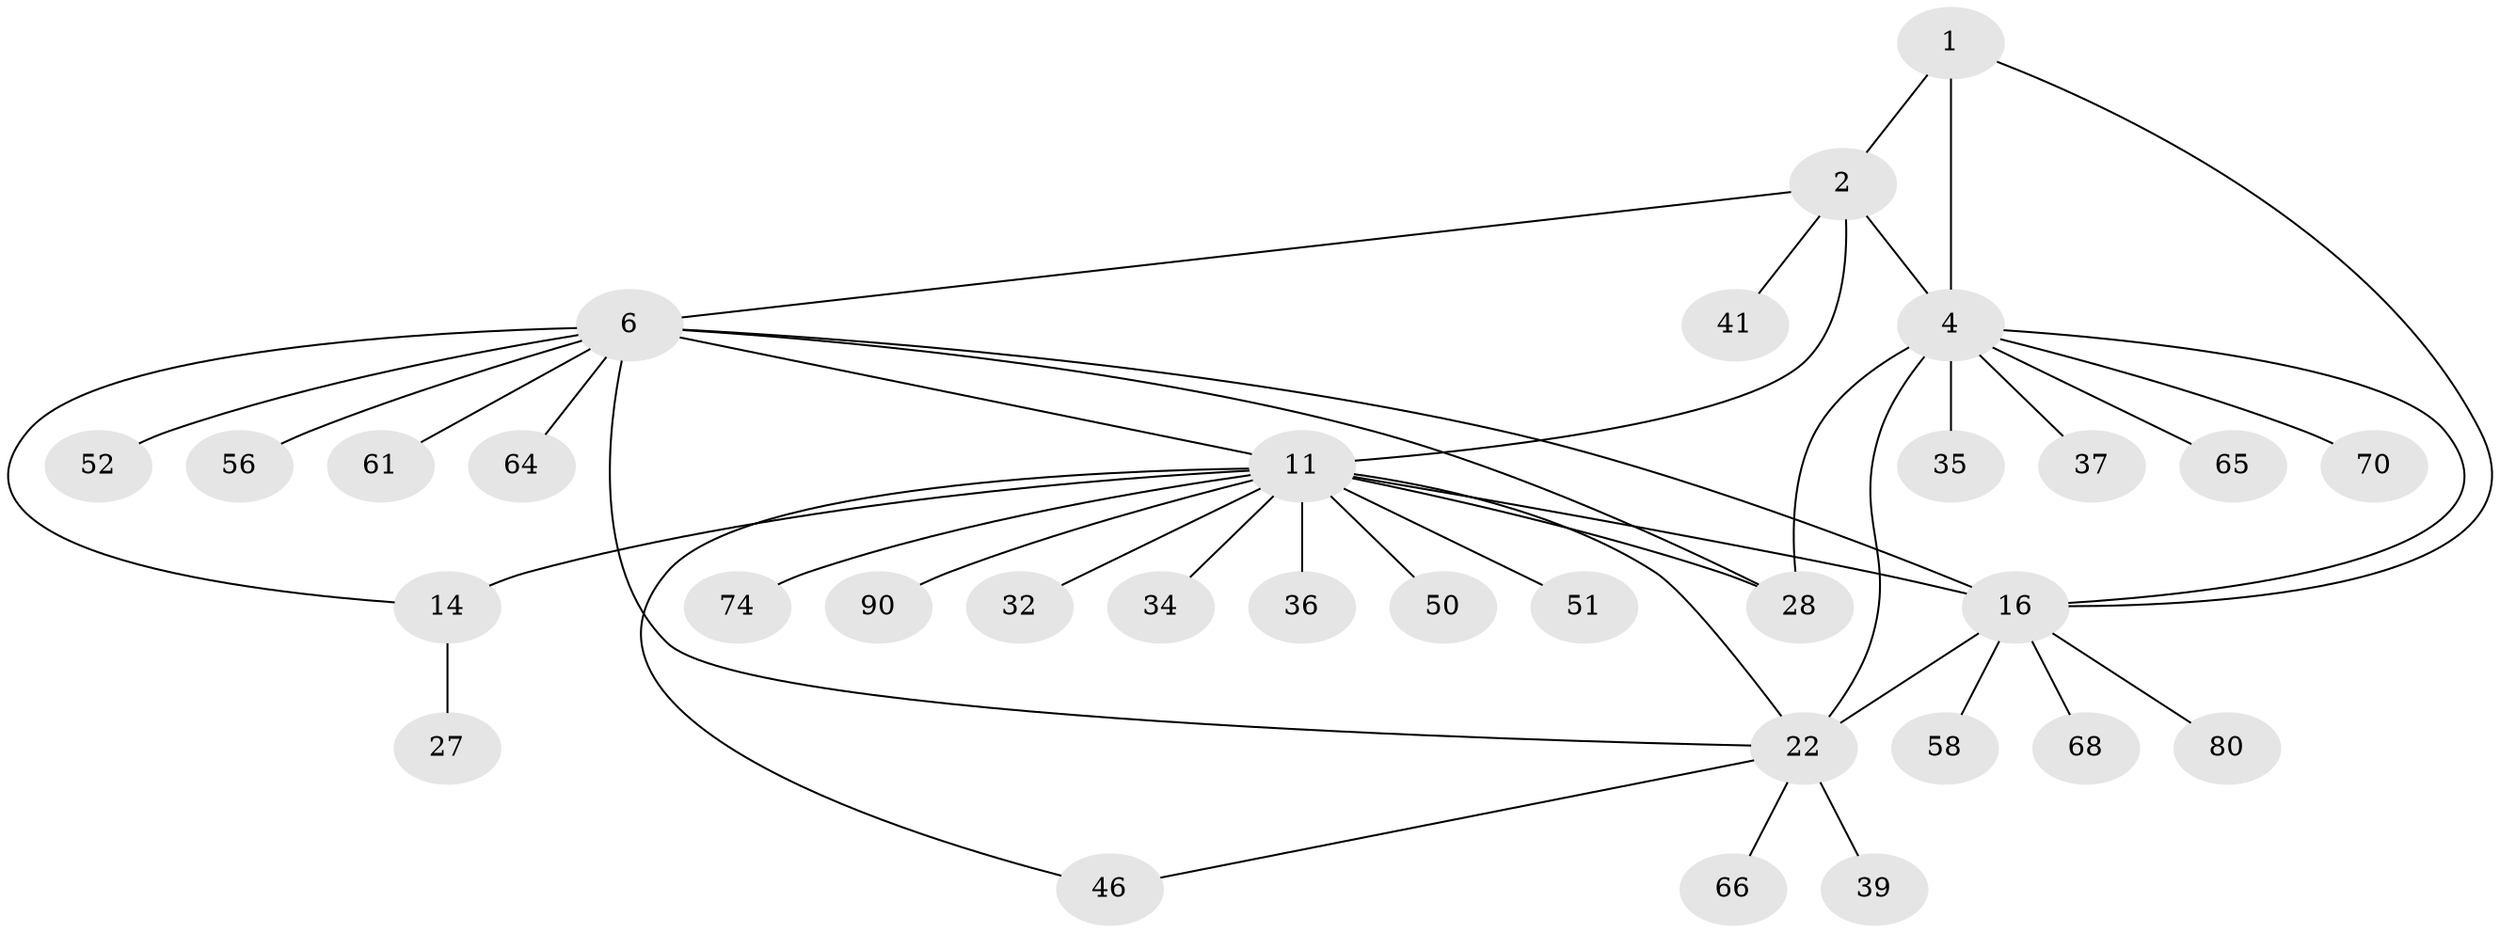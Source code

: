 // original degree distribution, {5: 0.027522935779816515, 9: 0.03669724770642202, 6: 0.027522935779816515, 7: 0.08256880733944955, 12: 0.009174311926605505, 10: 0.009174311926605505, 11: 0.009174311926605505, 8: 0.01834862385321101, 14: 0.009174311926605505, 2: 0.14678899082568808, 4: 0.009174311926605505, 1: 0.5596330275229358, 3: 0.05504587155963303}
// Generated by graph-tools (version 1.1) at 2025/19/03/04/25 18:19:50]
// undirected, 32 vertices, 43 edges
graph export_dot {
graph [start="1"]
  node [color=gray90,style=filled];
  1 [super="+49+3"];
  2 [super="+26+59"];
  4 [super="+5+78"];
  6 [super="+100+7+10+54+8+9+55"];
  11 [super="+13+12"];
  14 [super="+47+40"];
  16 [super="+18+53+67+19+20"];
  22 [super="+45+42+25+87+24+43+23"];
  27 [super="+76"];
  28 [super="+33"];
  32;
  34;
  35 [super="+38"];
  36 [super="+69"];
  37;
  39;
  41 [super="+86"];
  46 [super="+85"];
  50 [super="+94"];
  51;
  52;
  56;
  58;
  61;
  64;
  65;
  66;
  68;
  70;
  74;
  80;
  90;
  1 -- 2 [weight=2];
  1 -- 4 [weight=4];
  1 -- 16;
  2 -- 4 [weight=2];
  2 -- 41;
  2 -- 6;
  2 -- 11 [weight=2];
  4 -- 70;
  4 -- 16;
  4 -- 65;
  4 -- 35;
  4 -- 37;
  4 -- 22;
  4 -- 28;
  6 -- 56;
  6 -- 11 [weight=2];
  6 -- 52;
  6 -- 61;
  6 -- 14;
  6 -- 64;
  6 -- 16;
  6 -- 22 [weight=2];
  6 -- 28;
  11 -- 14 [weight=4];
  11 -- 28;
  11 -- 74;
  11 -- 46;
  11 -- 50;
  11 -- 90;
  11 -- 32;
  11 -- 34;
  11 -- 36;
  11 -- 16 [weight=4];
  11 -- 51;
  11 -- 22 [weight=2];
  14 -- 27;
  16 -- 68;
  16 -- 80;
  16 -- 22 [weight=5];
  16 -- 58;
  22 -- 66;
  22 -- 39;
  22 -- 46;
}
